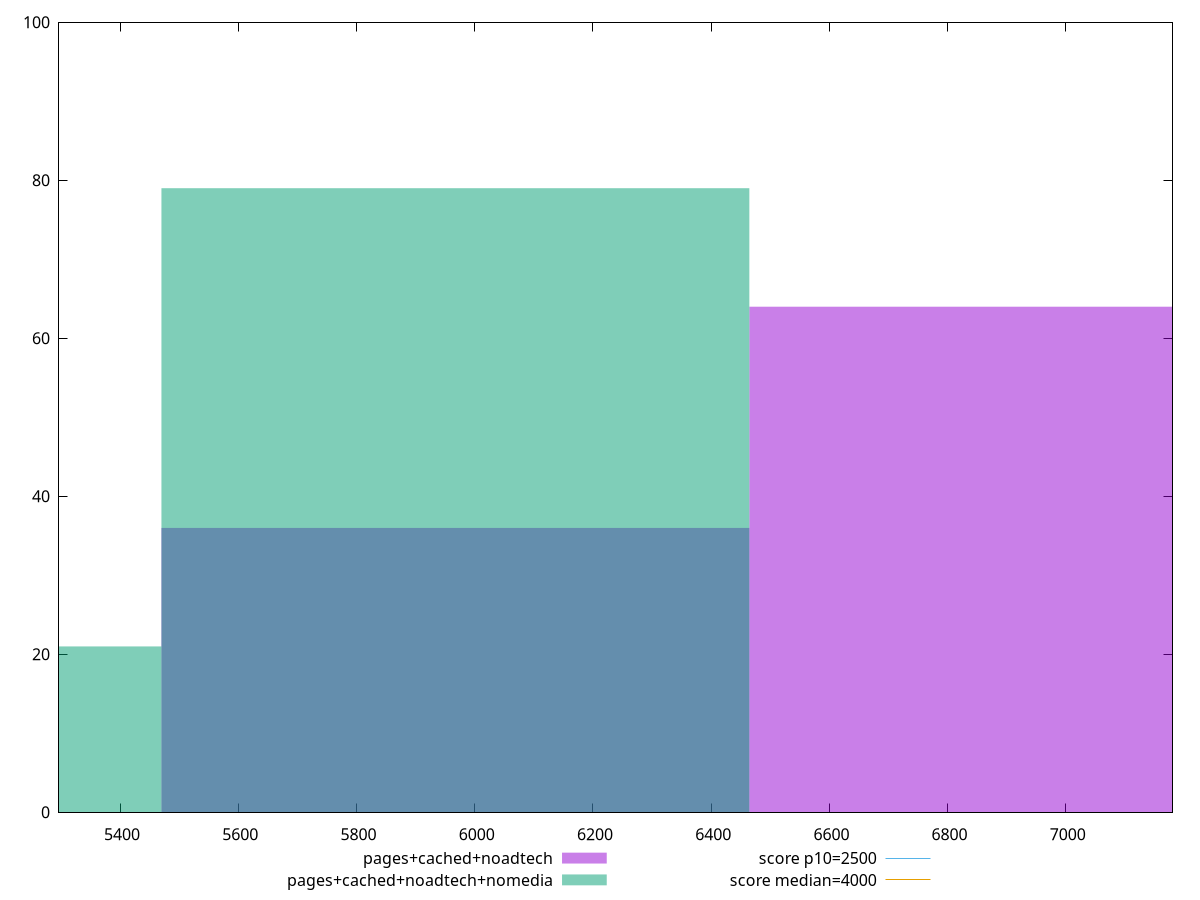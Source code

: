 reset

$pagesCachedNoadtech <<EOF
5967.30694836405 36
6961.858106424725 64
EOF

$pagesCachedNoadtechNomedia <<EOF
5967.30694836405 79
4972.755790303375 21
EOF

set key outside below
set boxwidth 994.551158060675
set xrange [5296.7300000000005:7180.423000000002]
set yrange [0:100]
set trange [0:100]
set style fill transparent solid 0.5 noborder

set parametric
set terminal svg size 640, 500 enhanced background rgb 'white'
set output "report_00009_2021-02-08T22-37-41.559Z/largest-contentful-paint/comparison/histogram/2_vs_3.svg"

plot $pagesCachedNoadtech title "pages+cached+noadtech" with boxes, \
     $pagesCachedNoadtechNomedia title "pages+cached+noadtech+nomedia" with boxes, \
     2500,t title "score p10=2500", \
     4000,t title "score median=4000"

reset
